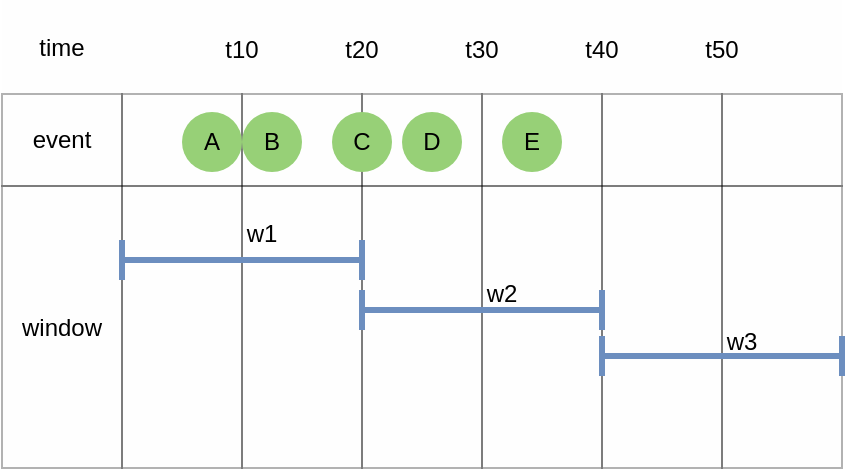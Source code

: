 <mxfile version="24.0.7" type="github">
  <diagram name="페이지-1" id="zxHo8dAMRIaKnlPVU3Zw">
    <mxGraphModel dx="291" dy="554" grid="1" gridSize="10" guides="1" tooltips="1" connect="1" arrows="1" fold="1" page="1" pageScale="1" pageWidth="1169" pageHeight="827" math="0" shadow="0">
      <root>
        <mxCell id="0" />
        <mxCell id="1" parent="0" />
        <mxCell id="ijiTlRfQKdgjUDKiYLmM-1" value="" style="childLayout=tableLayout;recursiveResize=0;shadow=0;fillColor=#f5f5f5;strokeColor=none;opacity=10;fontColor=#333333;" parent="1" vertex="1">
          <mxGeometry x="190" y="360" width="420" height="234" as="geometry" />
        </mxCell>
        <mxCell id="ijiTlRfQKdgjUDKiYLmM-2" value="" style="shape=tableRow;horizontal=0;startSize=0;swimlaneHead=0;swimlaneBody=0;top=0;left=0;bottom=0;right=0;dropTarget=0;collapsible=0;recursiveResize=0;expand=0;fontStyle=0;fillColor=none;strokeColor=inherit;opacity=0;" parent="ijiTlRfQKdgjUDKiYLmM-1" vertex="1">
          <mxGeometry width="420" height="47" as="geometry" />
        </mxCell>
        <mxCell id="ijiTlRfQKdgjUDKiYLmM-3" value="time" style="connectable=0;recursiveResize=0;strokeColor=inherit;fillColor=none;align=center;whiteSpace=wrap;html=1;opacity=30;" parent="ijiTlRfQKdgjUDKiYLmM-2" vertex="1">
          <mxGeometry width="60" height="47" as="geometry">
            <mxRectangle width="60" height="47" as="alternateBounds" />
          </mxGeometry>
        </mxCell>
        <mxCell id="ijiTlRfQKdgjUDKiYLmM-4" value="" style="connectable=0;recursiveResize=0;strokeColor=inherit;fillColor=none;align=center;whiteSpace=wrap;html=1;opacity=30;" parent="ijiTlRfQKdgjUDKiYLmM-2" vertex="1">
          <mxGeometry x="60" width="60" height="47" as="geometry">
            <mxRectangle width="60" height="47" as="alternateBounds" />
          </mxGeometry>
        </mxCell>
        <mxCell id="ijiTlRfQKdgjUDKiYLmM-5" value="" style="connectable=0;recursiveResize=0;strokeColor=inherit;fillColor=none;align=center;whiteSpace=wrap;html=1;opacity=30;" parent="ijiTlRfQKdgjUDKiYLmM-2" vertex="1">
          <mxGeometry x="120" width="60" height="47" as="geometry">
            <mxRectangle width="60" height="47" as="alternateBounds" />
          </mxGeometry>
        </mxCell>
        <mxCell id="ijiTlRfQKdgjUDKiYLmM-6" style="connectable=0;recursiveResize=0;strokeColor=inherit;fillColor=none;align=center;whiteSpace=wrap;html=1;opacity=30;" parent="ijiTlRfQKdgjUDKiYLmM-2" vertex="1">
          <mxGeometry x="180" width="60" height="47" as="geometry">
            <mxRectangle width="60" height="47" as="alternateBounds" />
          </mxGeometry>
        </mxCell>
        <mxCell id="ijiTlRfQKdgjUDKiYLmM-7" style="connectable=0;recursiveResize=0;strokeColor=inherit;fillColor=none;align=center;whiteSpace=wrap;html=1;opacity=30;" parent="ijiTlRfQKdgjUDKiYLmM-2" vertex="1">
          <mxGeometry x="240" width="60" height="47" as="geometry">
            <mxRectangle width="60" height="47" as="alternateBounds" />
          </mxGeometry>
        </mxCell>
        <mxCell id="ijiTlRfQKdgjUDKiYLmM-8" style="connectable=0;recursiveResize=0;strokeColor=inherit;fillColor=none;align=center;whiteSpace=wrap;html=1;opacity=30;" parent="ijiTlRfQKdgjUDKiYLmM-2" vertex="1">
          <mxGeometry x="300" width="60" height="47" as="geometry">
            <mxRectangle width="60" height="47" as="alternateBounds" />
          </mxGeometry>
        </mxCell>
        <mxCell id="g7n3F_-YEqDbJ6Gn5TJP-12" style="connectable=0;recursiveResize=0;strokeColor=inherit;fillColor=none;align=center;whiteSpace=wrap;html=1;opacity=30;" parent="ijiTlRfQKdgjUDKiYLmM-2" vertex="1">
          <mxGeometry x="360" width="60" height="47" as="geometry">
            <mxRectangle width="60" height="47" as="alternateBounds" />
          </mxGeometry>
        </mxCell>
        <mxCell id="ijiTlRfQKdgjUDKiYLmM-12" style="shape=tableRow;horizontal=0;startSize=0;swimlaneHead=0;swimlaneBody=0;top=0;left=0;bottom=0;right=0;dropTarget=0;collapsible=0;recursiveResize=0;expand=0;fontStyle=0;fillColor=none;strokeColor=default;opacity=30;" parent="ijiTlRfQKdgjUDKiYLmM-1" vertex="1">
          <mxGeometry y="47" width="420" height="46" as="geometry" />
        </mxCell>
        <mxCell id="ijiTlRfQKdgjUDKiYLmM-13" value="event" style="connectable=0;recursiveResize=0;strokeColor=inherit;fillColor=none;align=center;whiteSpace=wrap;html=1;opacity=30;" parent="ijiTlRfQKdgjUDKiYLmM-12" vertex="1">
          <mxGeometry width="60" height="46" as="geometry">
            <mxRectangle width="60" height="46" as="alternateBounds" />
          </mxGeometry>
        </mxCell>
        <mxCell id="ijiTlRfQKdgjUDKiYLmM-14" value="" style="connectable=0;recursiveResize=0;strokeColor=default;fillColor=none;align=center;whiteSpace=wrap;html=1;opacity=30;" parent="ijiTlRfQKdgjUDKiYLmM-12" vertex="1">
          <mxGeometry x="60" width="60" height="46" as="geometry">
            <mxRectangle width="60" height="46" as="alternateBounds" />
          </mxGeometry>
        </mxCell>
        <mxCell id="ijiTlRfQKdgjUDKiYLmM-15" value="" style="connectable=0;recursiveResize=0;strokeColor=default;fillColor=none;align=center;whiteSpace=wrap;html=1;opacity=30;" parent="ijiTlRfQKdgjUDKiYLmM-12" vertex="1">
          <mxGeometry x="120" width="60" height="46" as="geometry">
            <mxRectangle width="60" height="46" as="alternateBounds" />
          </mxGeometry>
        </mxCell>
        <mxCell id="ijiTlRfQKdgjUDKiYLmM-16" style="connectable=0;recursiveResize=0;strokeColor=default;fillColor=none;align=center;whiteSpace=wrap;html=1;opacity=30;" parent="ijiTlRfQKdgjUDKiYLmM-12" vertex="1">
          <mxGeometry x="180" width="60" height="46" as="geometry">
            <mxRectangle width="60" height="46" as="alternateBounds" />
          </mxGeometry>
        </mxCell>
        <mxCell id="ijiTlRfQKdgjUDKiYLmM-17" style="connectable=0;recursiveResize=0;strokeColor=default;fillColor=none;align=center;whiteSpace=wrap;html=1;opacity=30;" parent="ijiTlRfQKdgjUDKiYLmM-12" vertex="1">
          <mxGeometry x="240" width="60" height="46" as="geometry">
            <mxRectangle width="60" height="46" as="alternateBounds" />
          </mxGeometry>
        </mxCell>
        <mxCell id="ijiTlRfQKdgjUDKiYLmM-18" style="connectable=0;recursiveResize=0;strokeColor=default;fillColor=none;align=center;whiteSpace=wrap;html=1;opacity=30;" parent="ijiTlRfQKdgjUDKiYLmM-12" vertex="1">
          <mxGeometry x="300" width="60" height="46" as="geometry">
            <mxRectangle width="60" height="46" as="alternateBounds" />
          </mxGeometry>
        </mxCell>
        <mxCell id="g7n3F_-YEqDbJ6Gn5TJP-13" style="connectable=0;recursiveResize=0;strokeColor=default;fillColor=none;align=center;whiteSpace=wrap;html=1;opacity=30;" parent="ijiTlRfQKdgjUDKiYLmM-12" vertex="1">
          <mxGeometry x="360" width="60" height="46" as="geometry">
            <mxRectangle width="60" height="46" as="alternateBounds" />
          </mxGeometry>
        </mxCell>
        <mxCell id="ijiTlRfQKdgjUDKiYLmM-22" style="shape=tableRow;horizontal=0;startSize=0;swimlaneHead=0;swimlaneBody=0;top=0;left=0;bottom=0;right=0;dropTarget=0;collapsible=0;recursiveResize=0;expand=0;fontStyle=0;fillColor=none;strokeColor=default;opacity=30;" parent="ijiTlRfQKdgjUDKiYLmM-1" vertex="1">
          <mxGeometry y="93" width="420" height="47" as="geometry" />
        </mxCell>
        <mxCell id="ijiTlRfQKdgjUDKiYLmM-23" value="window" style="connectable=0;recursiveResize=0;strokeColor=inherit;fillColor=none;align=center;whiteSpace=wrap;html=1;opacity=30;rowspan=3;colspan=1;" parent="ijiTlRfQKdgjUDKiYLmM-22" vertex="1">
          <mxGeometry width="60" height="141" as="geometry">
            <mxRectangle width="60" height="47" as="alternateBounds" />
          </mxGeometry>
        </mxCell>
        <mxCell id="ijiTlRfQKdgjUDKiYLmM-24" value="" style="connectable=0;recursiveResize=0;strokeColor=default;fillColor=none;align=center;whiteSpace=wrap;html=1;opacity=30;rowspan=3;colspan=1;" parent="ijiTlRfQKdgjUDKiYLmM-22" vertex="1">
          <mxGeometry x="60" width="60" height="141" as="geometry">
            <mxRectangle width="60" height="47" as="alternateBounds" />
          </mxGeometry>
        </mxCell>
        <mxCell id="ijiTlRfQKdgjUDKiYLmM-25" value="" style="connectable=0;recursiveResize=0;strokeColor=default;fillColor=none;align=center;whiteSpace=wrap;html=1;opacity=30;rowspan=3;colspan=1;" parent="ijiTlRfQKdgjUDKiYLmM-22" vertex="1">
          <mxGeometry x="120" width="60" height="141" as="geometry">
            <mxRectangle width="60" height="47" as="alternateBounds" />
          </mxGeometry>
        </mxCell>
        <mxCell id="ijiTlRfQKdgjUDKiYLmM-26" style="connectable=0;recursiveResize=0;strokeColor=default;fillColor=none;align=center;whiteSpace=wrap;html=1;opacity=30;rowspan=3;colspan=1;" parent="ijiTlRfQKdgjUDKiYLmM-22" vertex="1">
          <mxGeometry x="180" width="60" height="141" as="geometry">
            <mxRectangle width="60" height="47" as="alternateBounds" />
          </mxGeometry>
        </mxCell>
        <mxCell id="ijiTlRfQKdgjUDKiYLmM-27" style="connectable=0;recursiveResize=0;strokeColor=default;fillColor=none;align=center;whiteSpace=wrap;html=1;opacity=30;rowspan=3;colspan=1;" parent="ijiTlRfQKdgjUDKiYLmM-22" vertex="1">
          <mxGeometry x="240" width="60" height="141" as="geometry">
            <mxRectangle width="60" height="47" as="alternateBounds" />
          </mxGeometry>
        </mxCell>
        <mxCell id="ijiTlRfQKdgjUDKiYLmM-28" style="connectable=0;recursiveResize=0;strokeColor=default;fillColor=none;align=center;whiteSpace=wrap;html=1;opacity=30;rowspan=3;colspan=1;" parent="ijiTlRfQKdgjUDKiYLmM-22" vertex="1">
          <mxGeometry x="300" width="60" height="141" as="geometry">
            <mxRectangle width="60" height="47" as="alternateBounds" />
          </mxGeometry>
        </mxCell>
        <mxCell id="g7n3F_-YEqDbJ6Gn5TJP-14" style="connectable=0;recursiveResize=0;strokeColor=default;fillColor=none;align=center;whiteSpace=wrap;html=1;opacity=30;rowspan=3;colspan=1;" parent="ijiTlRfQKdgjUDKiYLmM-22" vertex="1">
          <mxGeometry x="360" width="60" height="141" as="geometry">
            <mxRectangle width="60" height="47" as="alternateBounds" />
          </mxGeometry>
        </mxCell>
        <mxCell id="ijiTlRfQKdgjUDKiYLmM-32" style="shape=tableRow;horizontal=0;startSize=0;swimlaneHead=0;swimlaneBody=0;top=0;left=0;bottom=0;right=0;dropTarget=0;collapsible=0;recursiveResize=0;expand=0;fontStyle=0;fillColor=none;strokeColor=default;opacity=30;" parent="ijiTlRfQKdgjUDKiYLmM-1" vertex="1">
          <mxGeometry y="140" width="420" height="47" as="geometry" />
        </mxCell>
        <mxCell id="ijiTlRfQKdgjUDKiYLmM-33" style="connectable=0;recursiveResize=0;strokeColor=inherit;fillColor=none;align=center;whiteSpace=wrap;html=1;opacity=30;" parent="ijiTlRfQKdgjUDKiYLmM-32" vertex="1" visible="0">
          <mxGeometry width="60" height="47" as="geometry">
            <mxRectangle width="60" height="47" as="alternateBounds" />
          </mxGeometry>
        </mxCell>
        <mxCell id="ijiTlRfQKdgjUDKiYLmM-34" style="connectable=0;recursiveResize=0;strokeColor=default;fillColor=none;align=center;whiteSpace=wrap;html=1;opacity=30;" parent="ijiTlRfQKdgjUDKiYLmM-32" vertex="1" visible="0">
          <mxGeometry x="60" width="60" height="47" as="geometry">
            <mxRectangle width="60" height="47" as="alternateBounds" />
          </mxGeometry>
        </mxCell>
        <mxCell id="ijiTlRfQKdgjUDKiYLmM-35" style="connectable=0;recursiveResize=0;strokeColor=default;fillColor=none;align=center;whiteSpace=wrap;html=1;opacity=30;" parent="ijiTlRfQKdgjUDKiYLmM-32" vertex="1" visible="0">
          <mxGeometry x="120" width="60" height="47" as="geometry">
            <mxRectangle width="60" height="47" as="alternateBounds" />
          </mxGeometry>
        </mxCell>
        <mxCell id="ijiTlRfQKdgjUDKiYLmM-36" style="connectable=0;recursiveResize=0;strokeColor=default;fillColor=none;align=center;whiteSpace=wrap;html=1;opacity=30;" parent="ijiTlRfQKdgjUDKiYLmM-32" vertex="1" visible="0">
          <mxGeometry x="180" width="60" height="47" as="geometry">
            <mxRectangle width="60" height="47" as="alternateBounds" />
          </mxGeometry>
        </mxCell>
        <mxCell id="ijiTlRfQKdgjUDKiYLmM-37" style="connectable=0;recursiveResize=0;strokeColor=default;fillColor=none;align=center;whiteSpace=wrap;html=1;opacity=30;" parent="ijiTlRfQKdgjUDKiYLmM-32" vertex="1" visible="0">
          <mxGeometry x="240" width="60" height="47" as="geometry">
            <mxRectangle width="60" height="47" as="alternateBounds" />
          </mxGeometry>
        </mxCell>
        <mxCell id="ijiTlRfQKdgjUDKiYLmM-38" style="connectable=0;recursiveResize=0;strokeColor=default;fillColor=none;align=center;whiteSpace=wrap;html=1;opacity=30;" parent="ijiTlRfQKdgjUDKiYLmM-32" vertex="1" visible="0">
          <mxGeometry x="300" width="60" height="47" as="geometry">
            <mxRectangle width="60" height="47" as="alternateBounds" />
          </mxGeometry>
        </mxCell>
        <mxCell id="g7n3F_-YEqDbJ6Gn5TJP-15" style="connectable=0;recursiveResize=0;strokeColor=default;fillColor=none;align=center;whiteSpace=wrap;html=1;opacity=30;" parent="ijiTlRfQKdgjUDKiYLmM-32" vertex="1" visible="0">
          <mxGeometry x="360" width="60" height="47" as="geometry">
            <mxRectangle width="60" height="47" as="alternateBounds" />
          </mxGeometry>
        </mxCell>
        <mxCell id="ijiTlRfQKdgjUDKiYLmM-42" style="shape=tableRow;horizontal=0;startSize=0;swimlaneHead=0;swimlaneBody=0;top=0;left=0;bottom=0;right=0;dropTarget=0;collapsible=0;recursiveResize=0;expand=0;fontStyle=0;fillColor=none;strokeColor=default;opacity=30;" parent="ijiTlRfQKdgjUDKiYLmM-1" vertex="1">
          <mxGeometry y="187" width="420" height="47" as="geometry" />
        </mxCell>
        <mxCell id="ijiTlRfQKdgjUDKiYLmM-43" style="connectable=0;recursiveResize=0;strokeColor=inherit;fillColor=none;align=center;whiteSpace=wrap;html=1;opacity=30;" parent="ijiTlRfQKdgjUDKiYLmM-42" vertex="1" visible="0">
          <mxGeometry width="60" height="47" as="geometry">
            <mxRectangle width="60" height="47" as="alternateBounds" />
          </mxGeometry>
        </mxCell>
        <mxCell id="ijiTlRfQKdgjUDKiYLmM-44" style="connectable=0;recursiveResize=0;strokeColor=default;fillColor=none;align=center;whiteSpace=wrap;html=1;opacity=30;" parent="ijiTlRfQKdgjUDKiYLmM-42" vertex="1" visible="0">
          <mxGeometry x="60" width="60" height="47" as="geometry">
            <mxRectangle width="60" height="47" as="alternateBounds" />
          </mxGeometry>
        </mxCell>
        <mxCell id="ijiTlRfQKdgjUDKiYLmM-45" style="connectable=0;recursiveResize=0;strokeColor=default;fillColor=none;align=center;whiteSpace=wrap;html=1;opacity=30;" parent="ijiTlRfQKdgjUDKiYLmM-42" vertex="1" visible="0">
          <mxGeometry x="120" width="60" height="47" as="geometry">
            <mxRectangle width="60" height="47" as="alternateBounds" />
          </mxGeometry>
        </mxCell>
        <mxCell id="ijiTlRfQKdgjUDKiYLmM-46" style="connectable=0;recursiveResize=0;strokeColor=default;fillColor=none;align=center;whiteSpace=wrap;html=1;opacity=30;" parent="ijiTlRfQKdgjUDKiYLmM-42" vertex="1" visible="0">
          <mxGeometry x="180" width="60" height="47" as="geometry">
            <mxRectangle width="60" height="47" as="alternateBounds" />
          </mxGeometry>
        </mxCell>
        <mxCell id="ijiTlRfQKdgjUDKiYLmM-47" style="connectable=0;recursiveResize=0;strokeColor=default;fillColor=none;align=center;whiteSpace=wrap;html=1;opacity=30;" parent="ijiTlRfQKdgjUDKiYLmM-42" vertex="1" visible="0">
          <mxGeometry x="240" width="60" height="47" as="geometry">
            <mxRectangle width="60" height="47" as="alternateBounds" />
          </mxGeometry>
        </mxCell>
        <mxCell id="ijiTlRfQKdgjUDKiYLmM-48" style="connectable=0;recursiveResize=0;strokeColor=default;fillColor=none;align=center;whiteSpace=wrap;html=1;opacity=30;" parent="ijiTlRfQKdgjUDKiYLmM-42" vertex="1" visible="0">
          <mxGeometry x="300" width="60" height="47" as="geometry">
            <mxRectangle width="60" height="47" as="alternateBounds" />
          </mxGeometry>
        </mxCell>
        <mxCell id="g7n3F_-YEqDbJ6Gn5TJP-16" style="connectable=0;recursiveResize=0;strokeColor=default;fillColor=none;align=center;whiteSpace=wrap;html=1;opacity=30;" parent="ijiTlRfQKdgjUDKiYLmM-42" vertex="1" visible="0">
          <mxGeometry x="360" width="60" height="47" as="geometry">
            <mxRectangle width="60" height="47" as="alternateBounds" />
          </mxGeometry>
        </mxCell>
        <mxCell id="ijiTlRfQKdgjUDKiYLmM-52" value="t10" style="text;html=1;align=center;verticalAlign=middle;whiteSpace=wrap;rounded=0;opacity=30;strokeColor=none;" parent="1" vertex="1">
          <mxGeometry x="280" y="370" width="60" height="30" as="geometry" />
        </mxCell>
        <mxCell id="ijiTlRfQKdgjUDKiYLmM-53" value="t20" style="text;html=1;align=center;verticalAlign=middle;whiteSpace=wrap;rounded=0;opacity=30;strokeColor=none;" parent="1" vertex="1">
          <mxGeometry x="340" y="370" width="60" height="30" as="geometry" />
        </mxCell>
        <mxCell id="ijiTlRfQKdgjUDKiYLmM-54" value="t30" style="text;html=1;align=center;verticalAlign=middle;whiteSpace=wrap;rounded=0;opacity=30;strokeColor=none;" parent="1" vertex="1">
          <mxGeometry x="400" y="370" width="60" height="30" as="geometry" />
        </mxCell>
        <mxCell id="ijiTlRfQKdgjUDKiYLmM-55" value="t40" style="text;html=1;align=center;verticalAlign=middle;whiteSpace=wrap;rounded=0;opacity=30;strokeColor=none;" parent="1" vertex="1">
          <mxGeometry x="460" y="370" width="60" height="30" as="geometry" />
        </mxCell>
        <mxCell id="ijiTlRfQKdgjUDKiYLmM-56" value="t50" style="text;html=1;align=center;verticalAlign=middle;whiteSpace=wrap;rounded=0;opacity=30;strokeColor=none;" parent="1" vertex="1">
          <mxGeometry x="520" y="370" width="60" height="30" as="geometry" />
        </mxCell>
        <mxCell id="ijiTlRfQKdgjUDKiYLmM-58" value="A" style="ellipse;whiteSpace=wrap;html=1;fillColor=#97D077;strokeColor=none;" parent="1" vertex="1">
          <mxGeometry x="280" y="416" width="30" height="30" as="geometry" />
        </mxCell>
        <mxCell id="ijiTlRfQKdgjUDKiYLmM-59" value="B" style="ellipse;whiteSpace=wrap;html=1;fillColor=#97D077;strokeColor=none;" parent="1" vertex="1">
          <mxGeometry x="310" y="416" width="30" height="30" as="geometry" />
        </mxCell>
        <mxCell id="ijiTlRfQKdgjUDKiYLmM-60" value="C" style="ellipse;whiteSpace=wrap;html=1;fillColor=#97D077;strokeColor=none;" parent="1" vertex="1">
          <mxGeometry x="355" y="416" width="30" height="30" as="geometry" />
        </mxCell>
        <mxCell id="ijiTlRfQKdgjUDKiYLmM-61" value="" style="shape=crossbar;whiteSpace=wrap;html=1;rounded=1;strokeWidth=3;fillColor=#dae8fc;strokeColor=#6c8ebf;" parent="1" vertex="1">
          <mxGeometry x="370" y="505" width="120" height="20" as="geometry" />
        </mxCell>
        <mxCell id="ijiTlRfQKdgjUDKiYLmM-62" value="w2" style="text;html=1;align=center;verticalAlign=middle;whiteSpace=wrap;rounded=0;" parent="1" vertex="1">
          <mxGeometry x="410" y="492" width="60" height="30" as="geometry" />
        </mxCell>
        <mxCell id="ijiTlRfQKdgjUDKiYLmM-73" value="D" style="ellipse;whiteSpace=wrap;html=1;fillColor=#97D077;strokeColor=none;" parent="1" vertex="1">
          <mxGeometry x="390" y="416" width="30" height="30" as="geometry" />
        </mxCell>
        <mxCell id="ijiTlRfQKdgjUDKiYLmM-74" value="E" style="ellipse;whiteSpace=wrap;html=1;fillColor=#97D077;strokeColor=none;" parent="1" vertex="1">
          <mxGeometry x="440" y="416" width="30" height="30" as="geometry" />
        </mxCell>
        <mxCell id="ijiTlRfQKdgjUDKiYLmM-75" value="" style="shape=crossbar;whiteSpace=wrap;html=1;rounded=1;strokeWidth=3;fillColor=#dae8fc;strokeColor=#6c8ebf;" parent="1" vertex="1">
          <mxGeometry x="250" y="480" width="120" height="20" as="geometry" />
        </mxCell>
        <mxCell id="ijiTlRfQKdgjUDKiYLmM-76" value="w1" style="text;html=1;align=center;verticalAlign=middle;whiteSpace=wrap;rounded=0;" parent="1" vertex="1">
          <mxGeometry x="290" y="462" width="60" height="30" as="geometry" />
        </mxCell>
        <mxCell id="g7n3F_-YEqDbJ6Gn5TJP-1" value="" style="shape=crossbar;whiteSpace=wrap;html=1;rounded=1;strokeWidth=3;fillColor=#dae8fc;strokeColor=#6c8ebf;" parent="1" vertex="1">
          <mxGeometry x="490" y="528" width="120" height="20" as="geometry" />
        </mxCell>
        <mxCell id="g7n3F_-YEqDbJ6Gn5TJP-17" value="w3" style="text;html=1;align=center;verticalAlign=middle;whiteSpace=wrap;rounded=0;" parent="1" vertex="1">
          <mxGeometry x="530" y="516" width="60" height="30" as="geometry" />
        </mxCell>
      </root>
    </mxGraphModel>
  </diagram>
</mxfile>
